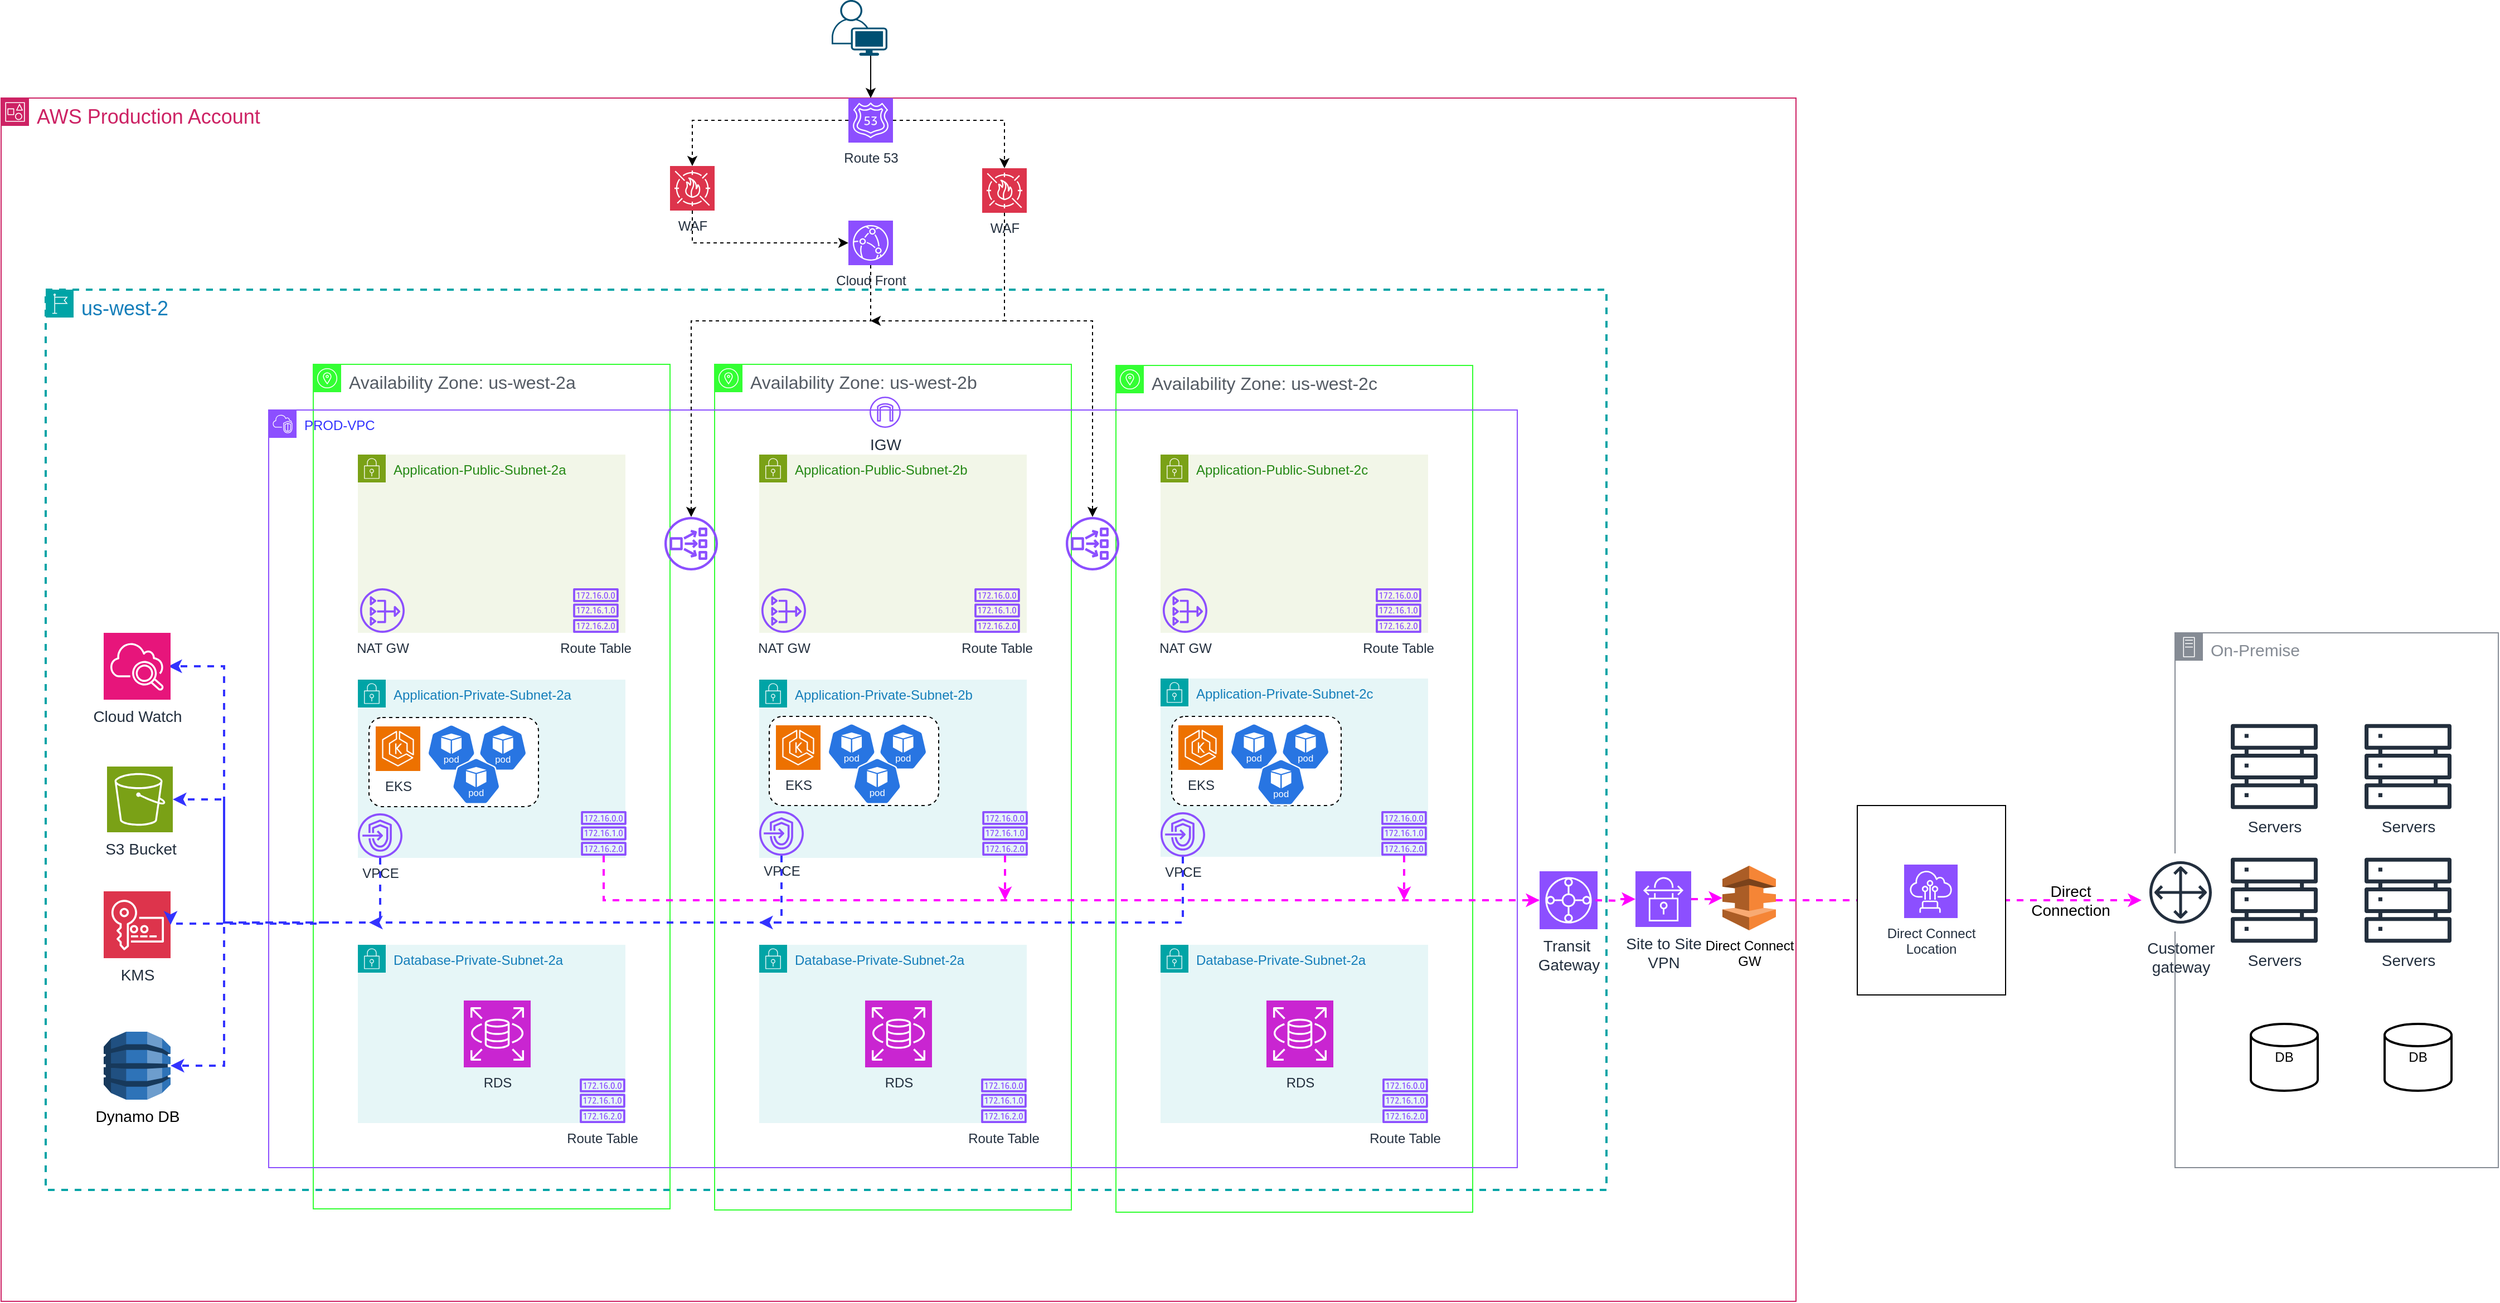 <mxfile version="24.5.3" type="device">
  <diagram name="Infra" id="OqdEOYvTGwPd7O3W1HZ8">
    <mxGraphModel dx="2044" dy="1708" grid="1" gridSize="10" guides="1" tooltips="1" connect="1" arrows="1" fold="1" page="1" pageScale="1" pageWidth="850" pageHeight="1100" math="0" shadow="0">
      <root>
        <mxCell id="c2knkcBI8ZpafIgIkcQd-0" />
        <mxCell id="c2knkcBI8ZpafIgIkcQd-1" parent="c2knkcBI8ZpafIgIkcQd-0" />
        <mxCell id="c2knkcBI8ZpafIgIkcQd-2" value="&lt;font style=&quot;font-size: 18px;&quot;&gt;AWS Production Account&lt;/font&gt;" style="points=[[0,0],[0.25,0],[0.5,0],[0.75,0],[1,0],[1,0.25],[1,0.5],[1,0.75],[1,1],[0.75,1],[0.5,1],[0.25,1],[0,1],[0,0.75],[0,0.5],[0,0.25]];outlineConnect=0;gradientColor=none;html=1;whiteSpace=wrap;fontSize=12;fontStyle=0;container=1;pointerEvents=0;collapsible=0;recursiveResize=0;shape=mxgraph.aws4.group;grIcon=mxgraph.aws4.group_account;strokeColor=#CD2264;fillColor=none;verticalAlign=top;align=left;spacingLeft=30;fontColor=#CD2264;dashed=0;" parent="c2knkcBI8ZpafIgIkcQd-1" vertex="1">
          <mxGeometry x="-120" y="-40" width="1610" height="1080" as="geometry" />
        </mxCell>
        <mxCell id="c2knkcBI8ZpafIgIkcQd-5" value="&lt;font style=&quot;font-size: 14px;&quot;&gt;S3 Bucket&lt;/font&gt;" style="sketch=0;points=[[0,0,0],[0.25,0,0],[0.5,0,0],[0.75,0,0],[1,0,0],[0,1,0],[0.25,1,0],[0.5,1,0],[0.75,1,0],[1,1,0],[0,0.25,0],[0,0.5,0],[0,0.75,0],[1,0.25,0],[1,0.5,0],[1,0.75,0]];outlineConnect=0;fontColor=#232F3E;fillColor=#7AA116;strokeColor=#ffffff;dashed=0;verticalLabelPosition=bottom;verticalAlign=top;align=center;html=1;fontSize=12;fontStyle=0;aspect=fixed;shape=mxgraph.aws4.resourceIcon;resIcon=mxgraph.aws4.s3;" parent="c2knkcBI8ZpafIgIkcQd-2" vertex="1">
          <mxGeometry x="95" y="600" width="59" height="59" as="geometry" />
        </mxCell>
        <mxCell id="dH1BcwkTwxbZZpjByWhF-0" value="Route 53" style="sketch=0;points=[[0,0,0],[0.25,0,0],[0.5,0,0],[0.75,0,0],[1,0,0],[0,1,0],[0.25,1,0],[0.5,1,0],[0.75,1,0],[1,1,0],[0,0.25,0],[0,0.5,0],[0,0.75,0],[1,0.25,0],[1,0.5,0],[1,0.75,0]];outlineConnect=0;fontColor=#232F3E;fillColor=#8C4FFF;strokeColor=#ffffff;dashed=0;verticalLabelPosition=bottom;verticalAlign=top;align=center;html=1;fontSize=12;fontStyle=0;aspect=fixed;shape=mxgraph.aws4.resourceIcon;resIcon=mxgraph.aws4.route_53;" parent="c2knkcBI8ZpafIgIkcQd-2" vertex="1">
          <mxGeometry x="760" width="40" height="40" as="geometry" />
        </mxCell>
        <mxCell id="dH1BcwkTwxbZZpjByWhF-1" value="WAF" style="sketch=0;points=[[0,0,0],[0.25,0,0],[0.5,0,0],[0.75,0,0],[1,0,0],[0,1,0],[0.25,1,0],[0.5,1,0],[0.75,1,0],[1,1,0],[0,0.25,0],[0,0.5,0],[0,0.75,0],[1,0.25,0],[1,0.5,0],[1,0.75,0]];outlineConnect=0;fontColor=#232F3E;fillColor=#DD344C;strokeColor=#ffffff;dashed=0;verticalLabelPosition=bottom;verticalAlign=top;align=center;html=1;fontSize=12;fontStyle=0;aspect=fixed;shape=mxgraph.aws4.resourceIcon;resIcon=mxgraph.aws4.waf;" parent="c2knkcBI8ZpafIgIkcQd-2" vertex="1">
          <mxGeometry x="600" y="61" width="40" height="40" as="geometry" />
        </mxCell>
        <mxCell id="dH1BcwkTwxbZZpjByWhF-2" value="Cloud Front" style="sketch=0;points=[[0,0,0],[0.25,0,0],[0.5,0,0],[0.75,0,0],[1,0,0],[0,1,0],[0.25,1,0],[0.5,1,0],[0.75,1,0],[1,1,0],[0,0.25,0],[0,0.5,0],[0,0.75,0],[1,0.25,0],[1,0.5,0],[1,0.75,0]];outlineConnect=0;fontColor=#232F3E;fillColor=#8C4FFF;strokeColor=#ffffff;dashed=0;verticalLabelPosition=bottom;verticalAlign=top;align=center;html=1;fontSize=12;fontStyle=0;aspect=fixed;shape=mxgraph.aws4.resourceIcon;resIcon=mxgraph.aws4.cloudfront;" parent="c2knkcBI8ZpafIgIkcQd-2" vertex="1">
          <mxGeometry x="760" y="110" width="40" height="40" as="geometry" />
        </mxCell>
        <mxCell id="dH1BcwkTwxbZZpjByWhF-16" style="edgeStyle=orthogonalEdgeStyle;rounded=0;orthogonalLoop=1;jettySize=auto;html=1;dashed=1;" parent="c2knkcBI8ZpafIgIkcQd-2" source="dH1BcwkTwxbZZpjByWhF-8" edge="1">
          <mxGeometry relative="1" as="geometry">
            <mxPoint x="780" y="200" as="targetPoint" />
            <Array as="points">
              <mxPoint x="900" y="200" />
            </Array>
          </mxGeometry>
        </mxCell>
        <mxCell id="dH1BcwkTwxbZZpjByWhF-8" value="WAF" style="sketch=0;points=[[0,0,0],[0.25,0,0],[0.5,0,0],[0.75,0,0],[1,0,0],[0,1,0],[0.25,1,0],[0.5,1,0],[0.75,1,0],[1,1,0],[0,0.25,0],[0,0.5,0],[0,0.75,0],[1,0.25,0],[1,0.5,0],[1,0.75,0]];outlineConnect=0;fontColor=#232F3E;fillColor=#DD344C;strokeColor=#ffffff;dashed=0;verticalLabelPosition=bottom;verticalAlign=top;align=center;html=1;fontSize=12;fontStyle=0;aspect=fixed;shape=mxgraph.aws4.resourceIcon;resIcon=mxgraph.aws4.waf;" parent="c2knkcBI8ZpafIgIkcQd-2" vertex="1">
          <mxGeometry x="880" y="63" width="40" height="40" as="geometry" />
        </mxCell>
        <mxCell id="dH1BcwkTwxbZZpjByWhF-9" style="edgeStyle=orthogonalEdgeStyle;rounded=0;orthogonalLoop=1;jettySize=auto;html=1;entryX=0.5;entryY=0;entryDx=0;entryDy=0;entryPerimeter=0;dashed=1;strokeWidth=1;" parent="c2knkcBI8ZpafIgIkcQd-2" source="dH1BcwkTwxbZZpjByWhF-0" target="dH1BcwkTwxbZZpjByWhF-1" edge="1">
          <mxGeometry relative="1" as="geometry">
            <Array as="points">
              <mxPoint x="620" y="20" />
            </Array>
          </mxGeometry>
        </mxCell>
        <mxCell id="dH1BcwkTwxbZZpjByWhF-11" style="edgeStyle=orthogonalEdgeStyle;rounded=0;orthogonalLoop=1;jettySize=auto;html=1;entryX=0;entryY=0.5;entryDx=0;entryDy=0;entryPerimeter=0;dashed=1;strokeWidth=1;" parent="c2knkcBI8ZpafIgIkcQd-2" source="dH1BcwkTwxbZZpjByWhF-1" target="dH1BcwkTwxbZZpjByWhF-2" edge="1">
          <mxGeometry relative="1" as="geometry">
            <Array as="points">
              <mxPoint x="620" y="130" />
            </Array>
          </mxGeometry>
        </mxCell>
        <mxCell id="dH1BcwkTwxbZZpjByWhF-12" style="edgeStyle=orthogonalEdgeStyle;rounded=0;orthogonalLoop=1;jettySize=auto;html=1;entryX=0.5;entryY=0;entryDx=0;entryDy=0;entryPerimeter=0;dashed=1;strokeWidth=1;" parent="c2knkcBI8ZpafIgIkcQd-2" source="dH1BcwkTwxbZZpjByWhF-0" target="dH1BcwkTwxbZZpjByWhF-8" edge="1">
          <mxGeometry relative="1" as="geometry" />
        </mxCell>
        <mxCell id="c2knkcBI8ZpafIgIkcQd-6" value="&lt;font style=&quot;font-size: 18px;&quot;&gt;us-west-2&lt;/font&gt;" style="points=[[0,0],[0.25,0],[0.5,0],[0.75,0],[1,0],[1,0.25],[1,0.5],[1,0.75],[1,1],[0.75,1],[0.5,1],[0.25,1],[0,1],[0,0.75],[0,0.5],[0,0.25]];outlineConnect=0;gradientColor=none;html=1;whiteSpace=wrap;fontSize=12;fontStyle=0;container=1;pointerEvents=0;collapsible=0;recursiveResize=0;shape=mxgraph.aws4.group;grIcon=mxgraph.aws4.group_region;strokeColor=#00A4A6;fillColor=none;verticalAlign=top;align=left;spacingLeft=30;fontColor=#147EBA;dashed=1;strokeWidth=2;" parent="c2knkcBI8ZpafIgIkcQd-1" vertex="1">
          <mxGeometry x="-80" y="132" width="1400" height="808" as="geometry" />
        </mxCell>
        <mxCell id="c2knkcBI8ZpafIgIkcQd-7" value="&lt;font style=&quot;font-size: 14px;&quot;&gt;Dynamo DB&lt;/font&gt;" style="outlineConnect=0;dashed=0;verticalLabelPosition=bottom;verticalAlign=top;align=center;html=1;shape=mxgraph.aws3.dynamo_db;fillColor=#2E73B8;gradientColor=none;" parent="c2knkcBI8ZpafIgIkcQd-6" vertex="1">
          <mxGeometry x="52" y="666" width="60" height="61" as="geometry" />
        </mxCell>
        <mxCell id="c2knkcBI8ZpafIgIkcQd-8" value="&lt;font style=&quot;font-size: 14px;&quot;&gt;KMS&lt;/font&gt;" style="sketch=0;points=[[0,0,0],[0.25,0,0],[0.5,0,0],[0.75,0,0],[1,0,0],[0,1,0],[0.25,1,0],[0.5,1,0],[0.75,1,0],[1,1,0],[0,0.25,0],[0,0.5,0],[0,0.75,0],[1,0.25,0],[1,0.5,0],[1,0.75,0]];outlineConnect=0;fontColor=#232F3E;fillColor=#DD344C;strokeColor=#ffffff;dashed=0;verticalLabelPosition=bottom;verticalAlign=top;align=center;html=1;fontSize=12;fontStyle=0;aspect=fixed;shape=mxgraph.aws4.resourceIcon;resIcon=mxgraph.aws4.key_management_service;" parent="c2knkcBI8ZpafIgIkcQd-6" vertex="1">
          <mxGeometry x="52" y="540" width="60" height="60" as="geometry" />
        </mxCell>
        <mxCell id="c2knkcBI8ZpafIgIkcQd-3" style="edgeStyle=orthogonalEdgeStyle;rounded=0;orthogonalLoop=1;jettySize=auto;html=1;strokeColor=#3333FF;dashed=1;strokeWidth=2;" parent="c2knkcBI8ZpafIgIkcQd-6" edge="1">
          <mxGeometry relative="1" as="geometry">
            <mxPoint x="110" y="338" as="targetPoint" />
            <mxPoint x="160" y="569" as="sourcePoint" />
            <Array as="points">
              <mxPoint x="160" y="338" />
            </Array>
          </mxGeometry>
        </mxCell>
        <mxCell id="c2knkcBI8ZpafIgIkcQd-9" value="&lt;font style=&quot;font-size: 16px;&quot;&gt;Availability Zone: us-west-2a&lt;/font&gt;" style="sketch=0;outlineConnect=0;gradientColor=none;html=1;whiteSpace=wrap;fontSize=12;fontStyle=0;shape=mxgraph.aws4.group;grIcon=mxgraph.aws4.group_availability_zone;strokeColor=#33FF33;fillColor=none;verticalAlign=top;align=left;spacingLeft=30;fontColor=#545B64;" parent="c2knkcBI8ZpafIgIkcQd-6" vertex="1">
          <mxGeometry x="240" y="67" width="320" height="758" as="geometry" />
        </mxCell>
        <mxCell id="c2knkcBI8ZpafIgIkcQd-10" value="&lt;font style=&quot;font-size: 16px;&quot;&gt;Availability Zone:&amp;nbsp;us-west-2b&lt;/font&gt;" style="sketch=0;outlineConnect=0;gradientColor=none;html=1;whiteSpace=wrap;fontSize=12;fontStyle=0;shape=mxgraph.aws4.group;grIcon=mxgraph.aws4.group_availability_zone;strokeColor=#33FF33;fillColor=none;verticalAlign=top;align=left;spacingLeft=30;fontColor=#545B64;" parent="c2knkcBI8ZpafIgIkcQd-6" vertex="1">
          <mxGeometry x="600" y="67" width="320" height="759" as="geometry" />
        </mxCell>
        <mxCell id="c2knkcBI8ZpafIgIkcQd-44" value="&lt;font style=&quot;font-size: 14px;&quot;&gt;IGW&lt;/font&gt;" style="sketch=0;outlineConnect=0;fontColor=#232F3E;gradientColor=none;fillColor=#8C4FFF;strokeColor=none;dashed=0;verticalLabelPosition=bottom;verticalAlign=top;align=center;html=1;fontSize=12;fontStyle=0;aspect=fixed;pointerEvents=1;shape=mxgraph.aws4.internet_gateway;" parent="c2knkcBI8ZpafIgIkcQd-6" vertex="1">
          <mxGeometry x="739" y="96" width="28" height="28" as="geometry" />
        </mxCell>
        <mxCell id="c2knkcBI8ZpafIgIkcQd-4" value="&lt;font style=&quot;font-size: 14px;&quot;&gt;Cloud Watch&lt;/font&gt;" style="sketch=0;points=[[0,0,0],[0.25,0,0],[0.5,0,0],[0.75,0,0],[1,0,0],[0,1,0],[0.25,1,0],[0.5,1,0],[0.75,1,0],[1,1,0],[0,0.25,0],[0,0.5,0],[0,0.75,0],[1,0.25,0],[1,0.5,0],[1,0.75,0]];points=[[0,0,0],[0.25,0,0],[0.5,0,0],[0.75,0,0],[1,0,0],[0,1,0],[0.25,1,0],[0.5,1,0],[0.75,1,0],[1,1,0],[0,0.25,0],[0,0.5,0],[0,0.75,0],[1,0.25,0],[1,0.5,0],[1,0.75,0]];outlineConnect=0;fontColor=#232F3E;fillColor=#E7157B;strokeColor=#ffffff;dashed=0;verticalLabelPosition=bottom;verticalAlign=top;align=center;html=1;fontSize=12;fontStyle=0;aspect=fixed;shape=mxgraph.aws4.resourceIcon;resIcon=mxgraph.aws4.cloudwatch_2;" parent="c2knkcBI8ZpafIgIkcQd-6" vertex="1">
          <mxGeometry x="52" y="308" width="60" height="60" as="geometry" />
        </mxCell>
        <mxCell id="c2knkcBI8ZpafIgIkcQd-11" value="&lt;font style=&quot;font-size: 16px;&quot;&gt;Availability Zone:&amp;nbsp;us-west-2c&lt;/font&gt;" style="sketch=0;outlineConnect=0;gradientColor=none;html=1;whiteSpace=wrap;fontSize=12;fontStyle=0;shape=mxgraph.aws4.group;grIcon=mxgraph.aws4.group_availability_zone;strokeColor=#33FF33;fillColor=none;verticalAlign=top;align=left;spacingLeft=30;fontColor=#545B64;" parent="c2knkcBI8ZpafIgIkcQd-1" vertex="1">
          <mxGeometry x="880" y="200" width="320" height="760" as="geometry" />
        </mxCell>
        <mxCell id="c2knkcBI8ZpafIgIkcQd-12" value="&lt;font color=&quot;#3333ff&quot;&gt;PROD-VPC&lt;/font&gt;" style="points=[[0,0],[0.25,0],[0.5,0],[0.75,0],[1,0],[1,0.25],[1,0.5],[1,0.75],[1,1],[0.75,1],[0.5,1],[0.25,1],[0,1],[0,0.75],[0,0.5],[0,0.25]];outlineConnect=0;gradientColor=none;html=1;whiteSpace=wrap;fontSize=12;fontStyle=0;container=1;pointerEvents=0;collapsible=0;recursiveResize=0;shape=mxgraph.aws4.group;grIcon=mxgraph.aws4.group_vpc2;strokeColor=#8C4FFF;fillColor=none;verticalAlign=top;align=left;spacingLeft=30;fontColor=#AAB7B8;dashed=0;" parent="c2knkcBI8ZpafIgIkcQd-1" vertex="1">
          <mxGeometry x="120" y="240" width="1120" height="680" as="geometry" />
        </mxCell>
        <mxCell id="c2knkcBI8ZpafIgIkcQd-13" value="Application-Public-Subnet-2a" style="points=[[0,0],[0.25,0],[0.5,0],[0.75,0],[1,0],[1,0.25],[1,0.5],[1,0.75],[1,1],[0.75,1],[0.5,1],[0.25,1],[0,1],[0,0.75],[0,0.5],[0,0.25]];outlineConnect=0;gradientColor=none;html=1;whiteSpace=wrap;fontSize=12;fontStyle=0;container=1;pointerEvents=0;collapsible=0;recursiveResize=0;shape=mxgraph.aws4.group;grIcon=mxgraph.aws4.group_security_group;grStroke=0;strokeColor=#7AA116;fillColor=#F2F6E8;verticalAlign=top;align=left;spacingLeft=30;fontColor=#248814;dashed=0;" parent="c2knkcBI8ZpafIgIkcQd-12" vertex="1">
          <mxGeometry x="80" y="40" width="240" height="160" as="geometry" />
        </mxCell>
        <mxCell id="c2knkcBI8ZpafIgIkcQd-14" value="NAT GW" style="sketch=0;outlineConnect=0;fontColor=#232F3E;gradientColor=none;fillColor=#8C4FFF;strokeColor=none;dashed=0;verticalLabelPosition=bottom;verticalAlign=top;align=center;html=1;fontSize=12;fontStyle=0;aspect=fixed;pointerEvents=1;shape=mxgraph.aws4.nat_gateway;" parent="c2knkcBI8ZpafIgIkcQd-12" vertex="1">
          <mxGeometry x="82" y="160" width="40" height="40" as="geometry" />
        </mxCell>
        <mxCell id="c2knkcBI8ZpafIgIkcQd-15" value="Route Table" style="sketch=0;outlineConnect=0;fontColor=#232F3E;gradientColor=none;fillColor=#8C4FFF;strokeColor=none;dashed=0;verticalLabelPosition=bottom;verticalAlign=top;align=center;html=1;fontSize=12;fontStyle=0;aspect=fixed;pointerEvents=1;shape=mxgraph.aws4.route_table;" parent="c2knkcBI8ZpafIgIkcQd-12" vertex="1">
          <mxGeometry x="272.95" y="160" width="41.05" height="40" as="geometry" />
        </mxCell>
        <mxCell id="c2knkcBI8ZpafIgIkcQd-22" value="Application-Private-Subnet-2a" style="points=[[0,0],[0.25,0],[0.5,0],[0.75,0],[1,0],[1,0.25],[1,0.5],[1,0.75],[1,1],[0.75,1],[0.5,1],[0.25,1],[0,1],[0,0.75],[0,0.5],[0,0.25]];outlineConnect=0;gradientColor=none;html=1;whiteSpace=wrap;fontSize=12;fontStyle=0;container=1;pointerEvents=0;collapsible=0;recursiveResize=0;shape=mxgraph.aws4.group;grIcon=mxgraph.aws4.group_security_group;grStroke=0;strokeColor=#00A4A6;fillColor=#E6F6F7;verticalAlign=top;align=left;spacingLeft=30;fontColor=#147EBA;dashed=0;" parent="c2knkcBI8ZpafIgIkcQd-12" vertex="1">
          <mxGeometry x="80" y="242" width="240" height="160" as="geometry" />
        </mxCell>
        <mxCell id="c2knkcBI8ZpafIgIkcQd-23" style="edgeStyle=orthogonalEdgeStyle;rounded=0;orthogonalLoop=1;jettySize=auto;html=1;dashed=1;strokeColor=#3333FF;strokeWidth=2;" parent="c2knkcBI8ZpafIgIkcQd-22" source="c2knkcBI8ZpafIgIkcQd-24" edge="1">
          <mxGeometry relative="1" as="geometry">
            <mxPoint x="10" y="218" as="targetPoint" />
            <Array as="points">
              <mxPoint x="20" y="218" />
            </Array>
          </mxGeometry>
        </mxCell>
        <mxCell id="c2knkcBI8ZpafIgIkcQd-24" value="VPCE" style="sketch=0;outlineConnect=0;fontColor=#232F3E;gradientColor=none;fillColor=#8C4FFF;strokeColor=none;dashed=0;verticalLabelPosition=bottom;verticalAlign=top;align=center;html=1;fontSize=12;fontStyle=0;aspect=fixed;pointerEvents=1;shape=mxgraph.aws4.endpoints;" parent="c2knkcBI8ZpafIgIkcQd-22" vertex="1">
          <mxGeometry y="120" width="40" height="40" as="geometry" />
        </mxCell>
        <mxCell id="c2knkcBI8ZpafIgIkcQd-28" value="Application-Private-Subnet-2b" style="points=[[0,0],[0.25,0],[0.5,0],[0.75,0],[1,0],[1,0.25],[1,0.5],[1,0.75],[1,1],[0.75,1],[0.5,1],[0.25,1],[0,1],[0,0.75],[0,0.5],[0,0.25]];outlineConnect=0;gradientColor=none;html=1;whiteSpace=wrap;fontSize=12;fontStyle=0;container=1;pointerEvents=0;collapsible=0;recursiveResize=0;shape=mxgraph.aws4.group;grIcon=mxgraph.aws4.group_security_group;grStroke=0;strokeColor=#00A4A6;fillColor=#E6F6F7;verticalAlign=top;align=left;spacingLeft=30;fontColor=#147EBA;dashed=0;" parent="c2knkcBI8ZpafIgIkcQd-12" vertex="1">
          <mxGeometry x="440" y="242" width="240" height="160" as="geometry" />
        </mxCell>
        <mxCell id="c2knkcBI8ZpafIgIkcQd-51" value="VPCE" style="sketch=0;outlineConnect=0;fontColor=#232F3E;gradientColor=none;fillColor=#8C4FFF;strokeColor=none;dashed=0;verticalLabelPosition=bottom;verticalAlign=top;align=center;html=1;fontSize=12;fontStyle=0;aspect=fixed;pointerEvents=1;shape=mxgraph.aws4.endpoints;" parent="c2knkcBI8ZpafIgIkcQd-28" vertex="1">
          <mxGeometry y="118" width="40" height="40" as="geometry" />
        </mxCell>
        <mxCell id="c2knkcBI8ZpafIgIkcQd-33" value="Application-Private-Subnet-2c" style="points=[[0,0],[0.25,0],[0.5,0],[0.75,0],[1,0],[1,0.25],[1,0.5],[1,0.75],[1,1],[0.75,1],[0.5,1],[0.25,1],[0,1],[0,0.75],[0,0.5],[0,0.25]];outlineConnect=0;gradientColor=none;html=1;whiteSpace=wrap;fontSize=12;fontStyle=0;container=1;pointerEvents=0;collapsible=0;recursiveResize=0;shape=mxgraph.aws4.group;grIcon=mxgraph.aws4.group_security_group;grStroke=0;strokeColor=#00A4A6;fillColor=#E6F6F7;verticalAlign=top;align=left;spacingLeft=30;fontColor=#147EBA;dashed=0;" parent="c2knkcBI8ZpafIgIkcQd-12" vertex="1">
          <mxGeometry x="800" y="241" width="240" height="160" as="geometry" />
        </mxCell>
        <mxCell id="c2knkcBI8ZpafIgIkcQd-34" value="VPCE" style="sketch=0;outlineConnect=0;fontColor=#232F3E;gradientColor=none;fillColor=#8C4FFF;strokeColor=none;dashed=0;verticalLabelPosition=bottom;verticalAlign=top;align=center;html=1;fontSize=12;fontStyle=0;aspect=fixed;pointerEvents=1;shape=mxgraph.aws4.endpoints;" parent="c2knkcBI8ZpafIgIkcQd-33" vertex="1">
          <mxGeometry y="120" width="40" height="40" as="geometry" />
        </mxCell>
        <mxCell id="gV-0unIdusyDe0C79VMw-26" style="edgeStyle=orthogonalEdgeStyle;rounded=0;orthogonalLoop=1;jettySize=auto;html=1;dashed=1;strokeColor=#FF00FF;strokeWidth=2;" parent="c2knkcBI8ZpafIgIkcQd-12" source="c2knkcBI8ZpafIgIkcQd-39" edge="1">
          <mxGeometry relative="1" as="geometry">
            <mxPoint x="1018.475" y="440" as="targetPoint" />
          </mxGeometry>
        </mxCell>
        <mxCell id="c2knkcBI8ZpafIgIkcQd-39" value="" style="sketch=0;outlineConnect=0;fontColor=#232F3E;gradientColor=none;fillColor=#8C4FFF;strokeColor=none;dashed=0;verticalLabelPosition=bottom;verticalAlign=top;align=center;html=1;fontSize=12;fontStyle=0;aspect=fixed;pointerEvents=1;shape=mxgraph.aws4.route_table;" parent="c2knkcBI8ZpafIgIkcQd-12" vertex="1">
          <mxGeometry x="997.95" y="360" width="41.05" height="40" as="geometry" />
        </mxCell>
        <mxCell id="gV-0unIdusyDe0C79VMw-0" value="Application-Public-Subnet-2b" style="points=[[0,0],[0.25,0],[0.5,0],[0.75,0],[1,0],[1,0.25],[1,0.5],[1,0.75],[1,1],[0.75,1],[0.5,1],[0.25,1],[0,1],[0,0.75],[0,0.5],[0,0.25]];outlineConnect=0;gradientColor=none;html=1;whiteSpace=wrap;fontSize=12;fontStyle=0;container=1;pointerEvents=0;collapsible=0;recursiveResize=0;shape=mxgraph.aws4.group;grIcon=mxgraph.aws4.group_security_group;grStroke=0;strokeColor=#7AA116;fillColor=#F2F6E8;verticalAlign=top;align=left;spacingLeft=30;fontColor=#248814;dashed=0;" parent="c2knkcBI8ZpafIgIkcQd-12" vertex="1">
          <mxGeometry x="440" y="40" width="240" height="160" as="geometry" />
        </mxCell>
        <mxCell id="gV-0unIdusyDe0C79VMw-1" value="NAT GW" style="sketch=0;outlineConnect=0;fontColor=#232F3E;gradientColor=none;fillColor=#8C4FFF;strokeColor=none;dashed=0;verticalLabelPosition=bottom;verticalAlign=top;align=center;html=1;fontSize=12;fontStyle=0;aspect=fixed;pointerEvents=1;shape=mxgraph.aws4.nat_gateway;" parent="c2knkcBI8ZpafIgIkcQd-12" vertex="1">
          <mxGeometry x="442" y="160" width="40" height="40" as="geometry" />
        </mxCell>
        <mxCell id="gV-0unIdusyDe0C79VMw-2" value="Route Table" style="sketch=0;outlineConnect=0;fontColor=#232F3E;gradientColor=none;fillColor=#8C4FFF;strokeColor=none;dashed=0;verticalLabelPosition=bottom;verticalAlign=top;align=center;html=1;fontSize=12;fontStyle=0;aspect=fixed;pointerEvents=1;shape=mxgraph.aws4.route_table;" parent="c2knkcBI8ZpafIgIkcQd-12" vertex="1">
          <mxGeometry x="632.95" y="160" width="41.05" height="40" as="geometry" />
        </mxCell>
        <mxCell id="gV-0unIdusyDe0C79VMw-3" value="Application-Public-Subnet-2c" style="points=[[0,0],[0.25,0],[0.5,0],[0.75,0],[1,0],[1,0.25],[1,0.5],[1,0.75],[1,1],[0.75,1],[0.5,1],[0.25,1],[0,1],[0,0.75],[0,0.5],[0,0.25]];outlineConnect=0;gradientColor=none;html=1;whiteSpace=wrap;fontSize=12;fontStyle=0;container=1;pointerEvents=0;collapsible=0;recursiveResize=0;shape=mxgraph.aws4.group;grIcon=mxgraph.aws4.group_security_group;grStroke=0;strokeColor=#7AA116;fillColor=#F2F6E8;verticalAlign=top;align=left;spacingLeft=30;fontColor=#248814;dashed=0;" parent="c2knkcBI8ZpafIgIkcQd-12" vertex="1">
          <mxGeometry x="800" y="40" width="240" height="160" as="geometry" />
        </mxCell>
        <mxCell id="gV-0unIdusyDe0C79VMw-4" value="NAT GW" style="sketch=0;outlineConnect=0;fontColor=#232F3E;gradientColor=none;fillColor=#8C4FFF;strokeColor=none;dashed=0;verticalLabelPosition=bottom;verticalAlign=top;align=center;html=1;fontSize=12;fontStyle=0;aspect=fixed;pointerEvents=1;shape=mxgraph.aws4.nat_gateway;" parent="c2knkcBI8ZpafIgIkcQd-12" vertex="1">
          <mxGeometry x="802" y="160" width="40" height="40" as="geometry" />
        </mxCell>
        <mxCell id="gV-0unIdusyDe0C79VMw-5" value="Route Table" style="sketch=0;outlineConnect=0;fontColor=#232F3E;gradientColor=none;fillColor=#8C4FFF;strokeColor=none;dashed=0;verticalLabelPosition=bottom;verticalAlign=top;align=center;html=1;fontSize=12;fontStyle=0;aspect=fixed;pointerEvents=1;shape=mxgraph.aws4.route_table;" parent="c2knkcBI8ZpafIgIkcQd-12" vertex="1">
          <mxGeometry x="992.95" y="160" width="41.05" height="40" as="geometry" />
        </mxCell>
        <mxCell id="c2knkcBI8ZpafIgIkcQd-45" value="Database-Private-Subnet-2a" style="points=[[0,0],[0.25,0],[0.5,0],[0.75,0],[1,0],[1,0.25],[1,0.5],[1,0.75],[1,1],[0.75,1],[0.5,1],[0.25,1],[0,1],[0,0.75],[0,0.5],[0,0.25]];outlineConnect=0;gradientColor=none;html=1;whiteSpace=wrap;fontSize=12;fontStyle=0;container=1;pointerEvents=0;collapsible=0;recursiveResize=0;shape=mxgraph.aws4.group;grIcon=mxgraph.aws4.group_security_group;grStroke=0;strokeColor=#00A4A6;fillColor=#E6F6F7;verticalAlign=top;align=left;spacingLeft=30;fontColor=#147EBA;dashed=0;" parent="c2knkcBI8ZpafIgIkcQd-12" vertex="1">
          <mxGeometry x="80" y="480" width="240" height="160" as="geometry" />
        </mxCell>
        <mxCell id="c2knkcBI8ZpafIgIkcQd-46" value="RDS" style="sketch=0;points=[[0,0,0],[0.25,0,0],[0.5,0,0],[0.75,0,0],[1,0,0],[0,1,0],[0.25,1,0],[0.5,1,0],[0.75,1,0],[1,1,0],[0,0.25,0],[0,0.5,0],[0,0.75,0],[1,0.25,0],[1,0.5,0],[1,0.75,0]];outlineConnect=0;fontColor=#232F3E;fillColor=#C925D1;strokeColor=#ffffff;dashed=0;verticalLabelPosition=bottom;verticalAlign=top;align=center;html=1;fontSize=12;fontStyle=0;aspect=fixed;shape=mxgraph.aws4.resourceIcon;resIcon=mxgraph.aws4.rds;" parent="c2knkcBI8ZpafIgIkcQd-45" vertex="1">
          <mxGeometry x="95" y="50" width="60" height="60" as="geometry" />
        </mxCell>
        <mxCell id="gV-0unIdusyDe0C79VMw-7" value="Route Table" style="sketch=0;outlineConnect=0;fontColor=#232F3E;gradientColor=none;fillColor=#8C4FFF;strokeColor=none;dashed=0;verticalLabelPosition=bottom;verticalAlign=top;align=center;html=1;fontSize=12;fontStyle=0;aspect=fixed;pointerEvents=1;shape=mxgraph.aws4.route_table;" parent="c2knkcBI8ZpafIgIkcQd-45" vertex="1">
          <mxGeometry x="198.95" y="120" width="41.05" height="40" as="geometry" />
        </mxCell>
        <mxCell id="gV-0unIdusyDe0C79VMw-10" value="Database-Private-Subnet-2a" style="points=[[0,0],[0.25,0],[0.5,0],[0.75,0],[1,0],[1,0.25],[1,0.5],[1,0.75],[1,1],[0.75,1],[0.5,1],[0.25,1],[0,1],[0,0.75],[0,0.5],[0,0.25]];outlineConnect=0;gradientColor=none;html=1;whiteSpace=wrap;fontSize=12;fontStyle=0;container=1;pointerEvents=0;collapsible=0;recursiveResize=0;shape=mxgraph.aws4.group;grIcon=mxgraph.aws4.group_security_group;grStroke=0;strokeColor=#00A4A6;fillColor=#E6F6F7;verticalAlign=top;align=left;spacingLeft=30;fontColor=#147EBA;dashed=0;" parent="c2knkcBI8ZpafIgIkcQd-12" vertex="1">
          <mxGeometry x="440" y="480" width="240" height="160" as="geometry" />
        </mxCell>
        <mxCell id="gV-0unIdusyDe0C79VMw-11" value="RDS" style="sketch=0;points=[[0,0,0],[0.25,0,0],[0.5,0,0],[0.75,0,0],[1,0,0],[0,1,0],[0.25,1,0],[0.5,1,0],[0.75,1,0],[1,1,0],[0,0.25,0],[0,0.5,0],[0,0.75,0],[1,0.25,0],[1,0.5,0],[1,0.75,0]];outlineConnect=0;fontColor=#232F3E;fillColor=#C925D1;strokeColor=#ffffff;dashed=0;verticalLabelPosition=bottom;verticalAlign=top;align=center;html=1;fontSize=12;fontStyle=0;aspect=fixed;shape=mxgraph.aws4.resourceIcon;resIcon=mxgraph.aws4.rds;" parent="gV-0unIdusyDe0C79VMw-10" vertex="1">
          <mxGeometry x="95" y="50" width="60" height="60" as="geometry" />
        </mxCell>
        <mxCell id="gV-0unIdusyDe0C79VMw-12" value="Route Table" style="sketch=0;outlineConnect=0;fontColor=#232F3E;gradientColor=none;fillColor=#8C4FFF;strokeColor=none;dashed=0;verticalLabelPosition=bottom;verticalAlign=top;align=center;html=1;fontSize=12;fontStyle=0;aspect=fixed;pointerEvents=1;shape=mxgraph.aws4.route_table;" parent="gV-0unIdusyDe0C79VMw-10" vertex="1">
          <mxGeometry x="198.95" y="120" width="41.05" height="40" as="geometry" />
        </mxCell>
        <mxCell id="gV-0unIdusyDe0C79VMw-13" value="Database-Private-Subnet-2a" style="points=[[0,0],[0.25,0],[0.5,0],[0.75,0],[1,0],[1,0.25],[1,0.5],[1,0.75],[1,1],[0.75,1],[0.5,1],[0.25,1],[0,1],[0,0.75],[0,0.5],[0,0.25]];outlineConnect=0;gradientColor=none;html=1;whiteSpace=wrap;fontSize=12;fontStyle=0;container=1;pointerEvents=0;collapsible=0;recursiveResize=0;shape=mxgraph.aws4.group;grIcon=mxgraph.aws4.group_security_group;grStroke=0;strokeColor=#00A4A6;fillColor=#E6F6F7;verticalAlign=top;align=left;spacingLeft=30;fontColor=#147EBA;dashed=0;" parent="c2knkcBI8ZpafIgIkcQd-12" vertex="1">
          <mxGeometry x="800" y="480" width="240" height="160" as="geometry" />
        </mxCell>
        <mxCell id="gV-0unIdusyDe0C79VMw-14" value="RDS" style="sketch=0;points=[[0,0,0],[0.25,0,0],[0.5,0,0],[0.75,0,0],[1,0,0],[0,1,0],[0.25,1,0],[0.5,1,0],[0.75,1,0],[1,1,0],[0,0.25,0],[0,0.5,0],[0,0.75,0],[1,0.25,0],[1,0.5,0],[1,0.75,0]];outlineConnect=0;fontColor=#232F3E;fillColor=#C925D1;strokeColor=#ffffff;dashed=0;verticalLabelPosition=bottom;verticalAlign=top;align=center;html=1;fontSize=12;fontStyle=0;aspect=fixed;shape=mxgraph.aws4.resourceIcon;resIcon=mxgraph.aws4.rds;" parent="gV-0unIdusyDe0C79VMw-13" vertex="1">
          <mxGeometry x="95" y="50" width="60" height="60" as="geometry" />
        </mxCell>
        <mxCell id="gV-0unIdusyDe0C79VMw-15" value="Route Table" style="sketch=0;outlineConnect=0;fontColor=#232F3E;gradientColor=none;fillColor=#8C4FFF;strokeColor=none;dashed=0;verticalLabelPosition=bottom;verticalAlign=top;align=center;html=1;fontSize=12;fontStyle=0;aspect=fixed;pointerEvents=1;shape=mxgraph.aws4.route_table;" parent="gV-0unIdusyDe0C79VMw-13" vertex="1">
          <mxGeometry x="198.95" y="120" width="41.05" height="40" as="geometry" />
        </mxCell>
        <mxCell id="dH1BcwkTwxbZZpjByWhF-13" value="" style="sketch=0;outlineConnect=0;fontColor=#232F3E;gradientColor=none;fillColor=#8C4FFF;strokeColor=none;dashed=0;verticalLabelPosition=bottom;verticalAlign=top;align=center;html=1;fontSize=12;fontStyle=0;aspect=fixed;pointerEvents=1;shape=mxgraph.aws4.network_load_balancer;" parent="c2knkcBI8ZpafIgIkcQd-12" vertex="1">
          <mxGeometry x="355" y="96" width="48" height="48" as="geometry" />
        </mxCell>
        <mxCell id="dH1BcwkTwxbZZpjByWhF-14" value="" style="sketch=0;outlineConnect=0;fontColor=#232F3E;gradientColor=none;fillColor=#8C4FFF;strokeColor=none;dashed=0;verticalLabelPosition=bottom;verticalAlign=top;align=center;html=1;fontSize=12;fontStyle=0;aspect=fixed;pointerEvents=1;shape=mxgraph.aws4.network_load_balancer;" parent="c2knkcBI8ZpafIgIkcQd-12" vertex="1">
          <mxGeometry x="715" y="96" width="48" height="48" as="geometry" />
        </mxCell>
        <mxCell id="c2knkcBI8ZpafIgIkcQd-50" style="edgeStyle=orthogonalEdgeStyle;rounded=0;orthogonalLoop=1;jettySize=auto;html=1;dashed=1;strokeColor=#3333FF;strokeWidth=2;" parent="c2knkcBI8ZpafIgIkcQd-1" source="c2knkcBI8ZpafIgIkcQd-51" edge="1">
          <mxGeometry relative="1" as="geometry">
            <mxPoint x="560" y="700" as="targetPoint" />
            <Array as="points">
              <mxPoint x="580" y="700" />
            </Array>
          </mxGeometry>
        </mxCell>
        <mxCell id="c2knkcBI8ZpafIgIkcQd-52" value="&lt;font style=&quot;font-size: 15px;&quot;&gt;On-Premise&lt;/font&gt;" style="sketch=0;outlineConnect=0;gradientColor=none;html=1;whiteSpace=wrap;fontSize=12;fontStyle=0;shape=mxgraph.aws4.group;grIcon=mxgraph.aws4.group_on_premise;strokeColor=#858B94;fillColor=none;verticalAlign=top;align=left;spacingLeft=30;fontColor=#858B94;dashed=0;" parent="c2knkcBI8ZpafIgIkcQd-1" vertex="1">
          <mxGeometry x="1830" y="440" width="290" height="480" as="geometry" />
        </mxCell>
        <mxCell id="c2knkcBI8ZpafIgIkcQd-53" style="edgeStyle=orthogonalEdgeStyle;rounded=0;orthogonalLoop=1;jettySize=auto;html=1;strokeColor=#FF00FF;dashed=1;strokeWidth=2;entryX=0;entryY=0.5;entryDx=0;entryDy=0;entryPerimeter=0;" parent="c2knkcBI8ZpafIgIkcQd-1" source="gV-0unIdusyDe0C79VMw-22" target="c2knkcBI8ZpafIgIkcQd-61" edge="1">
          <mxGeometry relative="1" as="geometry">
            <mxPoint x="1235" y="680.0" as="targetPoint" />
            <Array as="points">
              <mxPoint x="421" y="680" />
              <mxPoint x="1259" y="680" />
            </Array>
            <mxPoint x="399.881" y="622" as="sourcePoint" />
          </mxGeometry>
        </mxCell>
        <mxCell id="c2knkcBI8ZpafIgIkcQd-54" value="&lt;font style=&quot;font-size: 14px;&quot;&gt;Customer&lt;br&gt;gateway&lt;/font&gt;" style="sketch=0;outlineConnect=0;fontColor=#232F3E;gradientColor=none;strokeColor=#232F3E;fillColor=#ffffff;dashed=0;verticalLabelPosition=bottom;verticalAlign=top;align=center;html=1;fontSize=12;fontStyle=0;aspect=fixed;shape=mxgraph.aws4.resourceIcon;resIcon=mxgraph.aws4.customer_gateway;" parent="c2knkcBI8ZpafIgIkcQd-1" vertex="1">
          <mxGeometry x="1800" y="638" width="70" height="70" as="geometry" />
        </mxCell>
        <mxCell id="c2knkcBI8ZpafIgIkcQd-55" style="edgeStyle=orthogonalEdgeStyle;rounded=0;orthogonalLoop=1;jettySize=auto;html=1;strokeColor=#FF00FF;dashed=1;strokeWidth=2;" parent="c2knkcBI8ZpafIgIkcQd-1" source="c2knkcBI8ZpafIgIkcQd-60" target="c2knkcBI8ZpafIgIkcQd-54" edge="1">
          <mxGeometry relative="1" as="geometry">
            <mxPoint x="1750" y="670" as="targetPoint" />
            <Array as="points">
              <mxPoint x="1780" y="680" />
              <mxPoint x="1780" y="680" />
            </Array>
          </mxGeometry>
        </mxCell>
        <mxCell id="c2knkcBI8ZpafIgIkcQd-56" value="" style="rounded=0;whiteSpace=wrap;html=1;" parent="c2knkcBI8ZpafIgIkcQd-1" vertex="1">
          <mxGeometry x="1545" y="595" width="133" height="170" as="geometry" />
        </mxCell>
        <mxCell id="c2knkcBI8ZpafIgIkcQd-57" value="Direct Connect &lt;br&gt;Location" style="sketch=0;points=[[0,0,0],[0.25,0,0],[0.5,0,0],[0.75,0,0],[1,0,0],[0,1,0],[0.25,1,0],[0.5,1,0],[0.75,1,0],[1,1,0],[0,0.25,0],[0,0.5,0],[0,0.75,0],[1,0.25,0],[1,0.5,0],[1,0.75,0]];outlineConnect=0;fontColor=#232F3E;fillColor=#8C4FFF;strokeColor=#ffffff;dashed=0;verticalLabelPosition=bottom;verticalAlign=top;align=center;html=1;fontSize=12;fontStyle=0;aspect=fixed;shape=mxgraph.aws4.resourceIcon;resIcon=mxgraph.aws4.direct_connect;" parent="c2knkcBI8ZpafIgIkcQd-1" vertex="1">
          <mxGeometry x="1587" y="648" width="48" height="48" as="geometry" />
        </mxCell>
        <mxCell id="c2knkcBI8ZpafIgIkcQd-58" value="&lt;font style=&quot;font-size: 14px;&quot;&gt;Direct &lt;br&gt;Connection&lt;/font&gt;" style="text;html=1;align=center;verticalAlign=middle;resizable=0;points=[];autosize=1;strokeColor=none;fillColor=none;" parent="c2knkcBI8ZpafIgIkcQd-1" vertex="1">
          <mxGeometry x="1691" y="655" width="90" height="50" as="geometry" />
        </mxCell>
        <mxCell id="c2knkcBI8ZpafIgIkcQd-59" value="" style="edgeStyle=orthogonalEdgeStyle;rounded=0;orthogonalLoop=1;jettySize=auto;html=1;strokeColor=#FF00FF;dashed=1;strokeWidth=2;" parent="c2knkcBI8ZpafIgIkcQd-1" source="c2knkcBI8ZpafIgIkcQd-78" target="c2knkcBI8ZpafIgIkcQd-60" edge="1">
          <mxGeometry relative="1" as="geometry">
            <mxPoint x="1287" y="676" as="sourcePoint" />
            <mxPoint x="1810" y="680" as="targetPoint" />
            <Array as="points" />
          </mxGeometry>
        </mxCell>
        <mxCell id="c2knkcBI8ZpafIgIkcQd-60" value="Direct Connect &lt;br&gt;GW" style="outlineConnect=0;dashed=0;verticalLabelPosition=bottom;verticalAlign=top;align=center;html=1;shape=mxgraph.aws3.direct_connect;fillColor=#F58536;gradientColor=none;" parent="c2knkcBI8ZpafIgIkcQd-1" vertex="1">
          <mxGeometry x="1424" y="649" width="48" height="58" as="geometry" />
        </mxCell>
        <mxCell id="c2knkcBI8ZpafIgIkcQd-61" value="&lt;font style=&quot;font-size: 14px;&quot;&gt;Transit&amp;nbsp;&lt;/font&gt;&lt;div&gt;&lt;font style=&quot;font-size: 14px;&quot;&gt;Gateway&lt;/font&gt;&lt;/div&gt;" style="sketch=0;points=[[0,0,0],[0.25,0,0],[0.5,0,0],[0.75,0,0],[1,0,0],[0,1,0],[0.25,1,0],[0.5,1,0],[0.75,1,0],[1,1,0],[0,0.25,0],[0,0.5,0],[0,0.75,0],[1,0.25,0],[1,0.5,0],[1,0.75,0]];outlineConnect=0;fontColor=#232F3E;fillColor=#8C4FFF;strokeColor=#ffffff;dashed=0;verticalLabelPosition=bottom;verticalAlign=top;align=center;html=1;fontSize=12;fontStyle=0;aspect=fixed;shape=mxgraph.aws4.resourceIcon;resIcon=mxgraph.aws4.transit_gateway;" parent="c2knkcBI8ZpafIgIkcQd-1" vertex="1">
          <mxGeometry x="1260" y="654" width="52" height="52" as="geometry" />
        </mxCell>
        <mxCell id="c2knkcBI8ZpafIgIkcQd-62" style="edgeStyle=orthogonalEdgeStyle;rounded=0;orthogonalLoop=1;jettySize=auto;html=1;entryX=1;entryY=0.5;entryDx=0;entryDy=0;entryPerimeter=0;dashed=1;strokeColor=#3333FF;strokeWidth=2;" parent="c2knkcBI8ZpafIgIkcQd-1" target="c2knkcBI8ZpafIgIkcQd-7" edge="1">
          <mxGeometry relative="1" as="geometry">
            <mxPoint x="160" y="700" as="targetPoint" />
            <mxPoint x="160" y="700" as="sourcePoint" />
            <Array as="points">
              <mxPoint x="80" y="700" />
              <mxPoint x="80" y="829" />
            </Array>
          </mxGeometry>
        </mxCell>
        <mxCell id="c2knkcBI8ZpafIgIkcQd-63" style="edgeStyle=orthogonalEdgeStyle;rounded=0;orthogonalLoop=1;jettySize=auto;html=1;dashed=1;strokeColor=#3333FF;entryX=1;entryY=0.5;entryDx=0;entryDy=0;entryPerimeter=0;strokeWidth=2;" parent="c2knkcBI8ZpafIgIkcQd-1" target="c2knkcBI8ZpafIgIkcQd-8" edge="1">
          <mxGeometry relative="1" as="geometry">
            <mxPoint x="174" y="700" as="sourcePoint" />
            <mxPoint x="111" y="700" as="targetPoint" />
            <Array as="points">
              <mxPoint x="164" y="701" />
              <mxPoint x="32" y="701" />
            </Array>
          </mxGeometry>
        </mxCell>
        <mxCell id="c2knkcBI8ZpafIgIkcQd-64" style="edgeStyle=orthogonalEdgeStyle;rounded=0;orthogonalLoop=1;jettySize=auto;html=1;dashed=1;strokeColor=#3333FF;entryX=1;entryY=0.5;entryDx=0;entryDy=0;entryPerimeter=0;strokeWidth=2;" parent="c2knkcBI8ZpafIgIkcQd-1" source="c2knkcBI8ZpafIgIkcQd-34" target="c2knkcBI8ZpafIgIkcQd-5" edge="1">
          <mxGeometry relative="1" as="geometry">
            <Array as="points">
              <mxPoint x="940" y="700" />
              <mxPoint x="80" y="700" />
              <mxPoint x="80" y="590" />
            </Array>
          </mxGeometry>
        </mxCell>
        <mxCell id="c2knkcBI8ZpafIgIkcQd-65" value="&lt;font style=&quot;font-size: 14px;&quot;&gt;Servers&lt;/font&gt;" style="sketch=0;outlineConnect=0;fontColor=#232F3E;gradientColor=none;fillColor=#232F3D;strokeColor=none;dashed=0;verticalLabelPosition=bottom;verticalAlign=top;align=center;html=1;fontSize=12;fontStyle=0;aspect=fixed;pointerEvents=1;shape=mxgraph.aws4.servers;" parent="c2knkcBI8ZpafIgIkcQd-1" vertex="1">
          <mxGeometry x="1880" y="521" width="78" height="78" as="geometry" />
        </mxCell>
        <mxCell id="c2knkcBI8ZpafIgIkcQd-66" value="&lt;font style=&quot;font-size: 14px;&quot;&gt;Servers&lt;/font&gt;" style="sketch=0;outlineConnect=0;fontColor=#232F3E;gradientColor=none;fillColor=#232F3D;strokeColor=none;dashed=0;verticalLabelPosition=bottom;verticalAlign=top;align=center;html=1;fontSize=12;fontStyle=0;aspect=fixed;pointerEvents=1;shape=mxgraph.aws4.servers;" parent="c2knkcBI8ZpafIgIkcQd-1" vertex="1">
          <mxGeometry x="2000" y="521" width="78" height="78" as="geometry" />
        </mxCell>
        <mxCell id="c2knkcBI8ZpafIgIkcQd-67" value="DB" style="strokeWidth=2;html=1;shape=mxgraph.flowchart.database;whiteSpace=wrap;" parent="c2knkcBI8ZpafIgIkcQd-1" vertex="1">
          <mxGeometry x="1898" y="791" width="60" height="60" as="geometry" />
        </mxCell>
        <mxCell id="c2knkcBI8ZpafIgIkcQd-68" value="DB" style="strokeWidth=2;html=1;shape=mxgraph.flowchart.database;whiteSpace=wrap;" parent="c2knkcBI8ZpafIgIkcQd-1" vertex="1">
          <mxGeometry x="2018" y="791" width="60" height="60" as="geometry" />
        </mxCell>
        <mxCell id="c2knkcBI8ZpafIgIkcQd-69" value="&lt;font style=&quot;font-size: 14px;&quot;&gt;Servers&lt;/font&gt;" style="sketch=0;outlineConnect=0;fontColor=#232F3E;gradientColor=none;fillColor=#232F3D;strokeColor=none;dashed=0;verticalLabelPosition=bottom;verticalAlign=top;align=center;html=1;fontSize=12;fontStyle=0;aspect=fixed;pointerEvents=1;shape=mxgraph.aws4.servers;" parent="c2knkcBI8ZpafIgIkcQd-1" vertex="1">
          <mxGeometry x="1880" y="641" width="78" height="78" as="geometry" />
        </mxCell>
        <mxCell id="c2knkcBI8ZpafIgIkcQd-70" value="&lt;font style=&quot;font-size: 14px;&quot;&gt;Servers&lt;/font&gt;" style="sketch=0;outlineConnect=0;fontColor=#232F3E;gradientColor=none;fillColor=#232F3D;strokeColor=none;dashed=0;verticalLabelPosition=bottom;verticalAlign=top;align=center;html=1;fontSize=12;fontStyle=0;aspect=fixed;pointerEvents=1;shape=mxgraph.aws4.servers;" parent="c2knkcBI8ZpafIgIkcQd-1" vertex="1">
          <mxGeometry x="2000" y="641" width="78" height="78" as="geometry" />
        </mxCell>
        <mxCell id="c2knkcBI8ZpafIgIkcQd-77" value="" style="edgeStyle=orthogonalEdgeStyle;rounded=0;orthogonalLoop=1;jettySize=auto;html=1;strokeColor=#FF00FF;dashed=1;strokeWidth=2;" parent="c2knkcBI8ZpafIgIkcQd-1" target="c2knkcBI8ZpafIgIkcQd-78" edge="1">
          <mxGeometry relative="1" as="geometry">
            <mxPoint x="1310" y="680" as="sourcePoint" />
            <mxPoint x="1411" y="676" as="targetPoint" />
            <Array as="points" />
          </mxGeometry>
        </mxCell>
        <mxCell id="c2knkcBI8ZpafIgIkcQd-78" value="&lt;font style=&quot;font-size: 14px;&quot;&gt;Site to Site &lt;br&gt;VPN&lt;/font&gt;" style="sketch=0;points=[[0,0,0],[0.25,0,0],[0.5,0,0],[0.75,0,0],[1,0,0],[0,1,0],[0.25,1,0],[0.5,1,0],[0.75,1,0],[1,1,0],[0,0.25,0],[0,0.5,0],[0,0.75,0],[1,0.25,0],[1,0.5,0],[1,0.75,0]];outlineConnect=0;fontColor=#232F3E;fillColor=#8C4FFF;strokeColor=#ffffff;dashed=0;verticalLabelPosition=bottom;verticalAlign=top;align=center;html=1;fontSize=12;fontStyle=0;aspect=fixed;shape=mxgraph.aws4.resourceIcon;resIcon=mxgraph.aws4.site_to_site_vpn;" parent="c2knkcBI8ZpafIgIkcQd-1" vertex="1">
          <mxGeometry x="1346" y="654" width="50" height="50" as="geometry" />
        </mxCell>
        <mxCell id="gV-0unIdusyDe0C79VMw-22" value="" style="sketch=0;outlineConnect=0;fontColor=#232F3E;gradientColor=none;fillColor=#8C4FFF;strokeColor=none;dashed=0;verticalLabelPosition=bottom;verticalAlign=top;align=center;html=1;fontSize=12;fontStyle=0;aspect=fixed;pointerEvents=1;shape=mxgraph.aws4.route_table;" parent="c2knkcBI8ZpafIgIkcQd-1" vertex="1">
          <mxGeometry x="400" y="600" width="41.05" height="40" as="geometry" />
        </mxCell>
        <mxCell id="gV-0unIdusyDe0C79VMw-25" style="edgeStyle=orthogonalEdgeStyle;rounded=0;orthogonalLoop=1;jettySize=auto;html=1;dashed=1;strokeColor=#FF00FF;strokeWidth=2;" parent="c2knkcBI8ZpafIgIkcQd-1" source="gV-0unIdusyDe0C79VMw-24" edge="1">
          <mxGeometry relative="1" as="geometry">
            <mxPoint x="780.525" y="680" as="targetPoint" />
          </mxGeometry>
        </mxCell>
        <mxCell id="gV-0unIdusyDe0C79VMw-24" value="" style="sketch=0;outlineConnect=0;fontColor=#232F3E;gradientColor=none;fillColor=#8C4FFF;strokeColor=none;dashed=0;verticalLabelPosition=bottom;verticalAlign=top;align=center;html=1;fontSize=12;fontStyle=0;aspect=fixed;pointerEvents=1;shape=mxgraph.aws4.route_table;" parent="c2knkcBI8ZpafIgIkcQd-1" vertex="1">
          <mxGeometry x="760" y="600" width="41.05" height="40" as="geometry" />
        </mxCell>
        <mxCell id="gV-0unIdusyDe0C79VMw-37" value="" style="rounded=1;whiteSpace=wrap;html=1;dashed=1;" parent="c2knkcBI8ZpafIgIkcQd-1" vertex="1">
          <mxGeometry x="930" y="515" width="152" height="80" as="geometry" />
        </mxCell>
        <mxCell id="gV-0unIdusyDe0C79VMw-38" value="EKS" style="sketch=0;points=[[0,0,0],[0.25,0,0],[0.5,0,0],[0.75,0,0],[1,0,0],[0,1,0],[0.25,1,0],[0.5,1,0],[0.75,1,0],[1,1,0],[0,0.25,0],[0,0.5,0],[0,0.75,0],[1,0.25,0],[1,0.5,0],[1,0.75,0]];outlineConnect=0;fontColor=#232F3E;fillColor=#ED7100;strokeColor=#ffffff;dashed=0;verticalLabelPosition=bottom;verticalAlign=top;align=center;html=1;fontSize=12;fontStyle=0;aspect=fixed;shape=mxgraph.aws4.resourceIcon;resIcon=mxgraph.aws4.eks;" parent="c2knkcBI8ZpafIgIkcQd-1" vertex="1">
          <mxGeometry x="936" y="523" width="40" height="40" as="geometry" />
        </mxCell>
        <mxCell id="gV-0unIdusyDe0C79VMw-39" value="" style="aspect=fixed;sketch=0;html=1;dashed=0;whitespace=wrap;verticalLabelPosition=bottom;verticalAlign=top;fillColor=#2875E2;strokeColor=#ffffff;points=[[0.005,0.63,0],[0.1,0.2,0],[0.9,0.2,0],[0.5,0,0],[0.995,0.63,0],[0.72,0.99,0],[0.5,1,0],[0.28,0.99,0]];shape=mxgraph.kubernetes.icon2;kubernetesLabel=1;prIcon=pod" parent="c2knkcBI8ZpafIgIkcQd-1" vertex="1">
          <mxGeometry x="982" y="521" width="43.75" height="42" as="geometry" />
        </mxCell>
        <mxCell id="gV-0unIdusyDe0C79VMw-40" value="" style="aspect=fixed;sketch=0;html=1;dashed=0;whitespace=wrap;verticalLabelPosition=bottom;verticalAlign=top;fillColor=#2875E2;strokeColor=#ffffff;points=[[0.005,0.63,0],[0.1,0.2,0],[0.9,0.2,0],[0.5,0,0],[0.995,0.63,0],[0.72,0.99,0],[0.5,1,0],[0.28,0.99,0]];shape=mxgraph.kubernetes.icon2;kubernetesLabel=1;prIcon=pod" parent="c2knkcBI8ZpafIgIkcQd-1" vertex="1">
          <mxGeometry x="1028.25" y="521" width="43.75" height="42" as="geometry" />
        </mxCell>
        <mxCell id="gV-0unIdusyDe0C79VMw-41" value="" style="aspect=fixed;sketch=0;html=1;dashed=0;whitespace=wrap;verticalLabelPosition=bottom;verticalAlign=top;fillColor=#2875E2;strokeColor=#ffffff;points=[[0.005,0.63,0],[0.1,0.2,0],[0.9,0.2,0],[0.5,0,0],[0.995,0.63,0],[0.72,0.99,0],[0.5,1,0],[0.28,0.99,0]];shape=mxgraph.kubernetes.icon2;kubernetesLabel=1;prIcon=pod" parent="c2knkcBI8ZpafIgIkcQd-1" vertex="1">
          <mxGeometry x="1006.25" y="553" width="43.75" height="42" as="geometry" />
        </mxCell>
        <mxCell id="gV-0unIdusyDe0C79VMw-55" value="" style="rounded=1;whiteSpace=wrap;html=1;dashed=1;" parent="c2knkcBI8ZpafIgIkcQd-1" vertex="1">
          <mxGeometry x="569" y="515" width="152" height="80" as="geometry" />
        </mxCell>
        <mxCell id="gV-0unIdusyDe0C79VMw-56" value="EKS" style="sketch=0;points=[[0,0,0],[0.25,0,0],[0.5,0,0],[0.75,0,0],[1,0,0],[0,1,0],[0.25,1,0],[0.5,1,0],[0.75,1,0],[1,1,0],[0,0.25,0],[0,0.5,0],[0,0.75,0],[1,0.25,0],[1,0.5,0],[1,0.75,0]];outlineConnect=0;fontColor=#232F3E;fillColor=#ED7100;strokeColor=#ffffff;dashed=0;verticalLabelPosition=bottom;verticalAlign=top;align=center;html=1;fontSize=12;fontStyle=0;aspect=fixed;shape=mxgraph.aws4.resourceIcon;resIcon=mxgraph.aws4.eks;" parent="c2knkcBI8ZpafIgIkcQd-1" vertex="1">
          <mxGeometry x="575" y="523" width="40" height="40" as="geometry" />
        </mxCell>
        <mxCell id="gV-0unIdusyDe0C79VMw-57" value="" style="aspect=fixed;sketch=0;html=1;dashed=0;whitespace=wrap;verticalLabelPosition=bottom;verticalAlign=top;fillColor=#2875E2;strokeColor=#ffffff;points=[[0.005,0.63,0],[0.1,0.2,0],[0.9,0.2,0],[0.5,0,0],[0.995,0.63,0],[0.72,0.99,0],[0.5,1,0],[0.28,0.99,0]];shape=mxgraph.kubernetes.icon2;kubernetesLabel=1;prIcon=pod" parent="c2knkcBI8ZpafIgIkcQd-1" vertex="1">
          <mxGeometry x="621" y="521" width="43.75" height="42" as="geometry" />
        </mxCell>
        <mxCell id="gV-0unIdusyDe0C79VMw-58" value="" style="aspect=fixed;sketch=0;html=1;dashed=0;whitespace=wrap;verticalLabelPosition=bottom;verticalAlign=top;fillColor=#2875E2;strokeColor=#ffffff;points=[[0.005,0.63,0],[0.1,0.2,0],[0.9,0.2,0],[0.5,0,0],[0.995,0.63,0],[0.72,0.99,0],[0.5,1,0],[0.28,0.99,0]];shape=mxgraph.kubernetes.icon2;kubernetesLabel=1;prIcon=pod" parent="c2knkcBI8ZpafIgIkcQd-1" vertex="1">
          <mxGeometry x="667.25" y="521" width="43.75" height="42" as="geometry" />
        </mxCell>
        <mxCell id="gV-0unIdusyDe0C79VMw-63" value="" style="rounded=1;whiteSpace=wrap;html=1;dashed=1;" parent="c2knkcBI8ZpafIgIkcQd-1" vertex="1">
          <mxGeometry x="210" y="516" width="152" height="80" as="geometry" />
        </mxCell>
        <mxCell id="gV-0unIdusyDe0C79VMw-64" value="EKS" style="sketch=0;points=[[0,0,0],[0.25,0,0],[0.5,0,0],[0.75,0,0],[1,0,0],[0,1,0],[0.25,1,0],[0.5,1,0],[0.75,1,0],[1,1,0],[0,0.25,0],[0,0.5,0],[0,0.75,0],[1,0.25,0],[1,0.5,0],[1,0.75,0]];outlineConnect=0;fontColor=#232F3E;fillColor=#ED7100;strokeColor=#ffffff;dashed=0;verticalLabelPosition=bottom;verticalAlign=top;align=center;html=1;fontSize=12;fontStyle=0;aspect=fixed;shape=mxgraph.aws4.resourceIcon;resIcon=mxgraph.aws4.eks;" parent="c2knkcBI8ZpafIgIkcQd-1" vertex="1">
          <mxGeometry x="216" y="524" width="40" height="40" as="geometry" />
        </mxCell>
        <mxCell id="gV-0unIdusyDe0C79VMw-65" value="" style="aspect=fixed;sketch=0;html=1;dashed=0;whitespace=wrap;verticalLabelPosition=bottom;verticalAlign=top;fillColor=#2875E2;strokeColor=#ffffff;points=[[0.005,0.63,0],[0.1,0.2,0],[0.9,0.2,0],[0.5,0,0],[0.995,0.63,0],[0.72,0.99,0],[0.5,1,0],[0.28,0.99,0]];shape=mxgraph.kubernetes.icon2;kubernetesLabel=1;prIcon=pod" parent="c2knkcBI8ZpafIgIkcQd-1" vertex="1">
          <mxGeometry x="262" y="522" width="43.75" height="42" as="geometry" />
        </mxCell>
        <mxCell id="gV-0unIdusyDe0C79VMw-66" value="" style="aspect=fixed;sketch=0;html=1;dashed=0;whitespace=wrap;verticalLabelPosition=bottom;verticalAlign=top;fillColor=#2875E2;strokeColor=#ffffff;points=[[0.005,0.63,0],[0.1,0.2,0],[0.9,0.2,0],[0.5,0,0],[0.995,0.63,0],[0.72,0.99,0],[0.5,1,0],[0.28,0.99,0]];shape=mxgraph.kubernetes.icon2;kubernetesLabel=1;prIcon=pod" parent="c2knkcBI8ZpafIgIkcQd-1" vertex="1">
          <mxGeometry x="308.25" y="522" width="43.75" height="42" as="geometry" />
        </mxCell>
        <mxCell id="gV-0unIdusyDe0C79VMw-67" value="" style="aspect=fixed;sketch=0;html=1;dashed=0;whitespace=wrap;verticalLabelPosition=bottom;verticalAlign=top;fillColor=#2875E2;strokeColor=#ffffff;points=[[0.005,0.63,0],[0.1,0.2,0],[0.9,0.2,0],[0.5,0,0],[0.995,0.63,0],[0.72,0.99,0],[0.5,1,0],[0.28,0.99,0]];shape=mxgraph.kubernetes.icon2;kubernetesLabel=1;prIcon=pod" parent="c2knkcBI8ZpafIgIkcQd-1" vertex="1">
          <mxGeometry x="644" y="552" width="43.75" height="42" as="geometry" />
        </mxCell>
        <mxCell id="gV-0unIdusyDe0C79VMw-68" value="" style="aspect=fixed;sketch=0;html=1;dashed=0;whitespace=wrap;verticalLabelPosition=bottom;verticalAlign=top;fillColor=#2875E2;strokeColor=#ffffff;points=[[0.005,0.63,0],[0.1,0.2,0],[0.9,0.2,0],[0.5,0,0],[0.995,0.63,0],[0.72,0.99,0],[0.5,1,0],[0.28,0.99,0]];shape=mxgraph.kubernetes.icon2;kubernetesLabel=1;prIcon=pod" parent="c2knkcBI8ZpafIgIkcQd-1" vertex="1">
          <mxGeometry x="284.25" y="552" width="43.75" height="42" as="geometry" />
        </mxCell>
        <mxCell id="dH1BcwkTwxbZZpjByWhF-7" value="" style="points=[[0.35,0,0],[0.98,0.51,0],[1,0.71,0],[0.67,1,0],[0,0.795,0],[0,0.65,0]];verticalLabelPosition=bottom;sketch=0;html=1;verticalAlign=top;aspect=fixed;align=center;pointerEvents=1;shape=mxgraph.cisco19.user;fillColor=#005073;strokeColor=none;" parent="c2knkcBI8ZpafIgIkcQd-1" vertex="1">
          <mxGeometry x="625" y="-128" width="50" height="50" as="geometry" />
        </mxCell>
        <mxCell id="dH1BcwkTwxbZZpjByWhF-15" style="edgeStyle=orthogonalEdgeStyle;rounded=0;orthogonalLoop=1;jettySize=auto;html=1;exitX=0.5;exitY=1;exitDx=0;exitDy=0;exitPerimeter=0;dashed=1;strokeWidth=1;" parent="c2knkcBI8ZpafIgIkcQd-1" source="dH1BcwkTwxbZZpjByWhF-2" target="dH1BcwkTwxbZZpjByWhF-13" edge="1">
          <mxGeometry relative="1" as="geometry">
            <Array as="points">
              <mxPoint x="660" y="160" />
              <mxPoint x="499" y="160" />
            </Array>
          </mxGeometry>
        </mxCell>
        <mxCell id="dH1BcwkTwxbZZpjByWhF-17" style="edgeStyle=orthogonalEdgeStyle;rounded=0;orthogonalLoop=1;jettySize=auto;html=1;exitX=0.5;exitY=1;exitDx=0;exitDy=0;exitPerimeter=0;dashed=1;strokeWidth=1;" parent="c2knkcBI8ZpafIgIkcQd-1" source="dH1BcwkTwxbZZpjByWhF-8" target="dH1BcwkTwxbZZpjByWhF-14" edge="1">
          <mxGeometry relative="1" as="geometry">
            <mxPoint x="780" y="120" as="sourcePoint" />
            <Array as="points">
              <mxPoint x="780" y="160" />
              <mxPoint x="859" y="160" />
            </Array>
          </mxGeometry>
        </mxCell>
        <mxCell id="qEhY7sjYndaMan_NArK4-0" style="edgeStyle=orthogonalEdgeStyle;rounded=0;orthogonalLoop=1;jettySize=auto;html=1;entryX=0.5;entryY=0;entryDx=0;entryDy=0;entryPerimeter=0;" parent="c2knkcBI8ZpafIgIkcQd-1" source="dH1BcwkTwxbZZpjByWhF-7" target="dH1BcwkTwxbZZpjByWhF-0" edge="1">
          <mxGeometry relative="1" as="geometry">
            <Array as="points">
              <mxPoint x="660" y="-60" />
              <mxPoint x="660" y="-60" />
            </Array>
          </mxGeometry>
        </mxCell>
      </root>
    </mxGraphModel>
  </diagram>
</mxfile>
